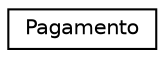 digraph "Graphical Class Hierarchy"
{
 // LATEX_PDF_SIZE
  edge [fontname="Helvetica",fontsize="10",labelfontname="Helvetica",labelfontsize="10"];
  node [fontname="Helvetica",fontsize="10",shape=record];
  rankdir="LR";
  Node0 [label="Pagamento",height=0.2,width=0.4,color="black", fillcolor="white", style="filled",URL="$classPagamento.html",tooltip=" "];
}
